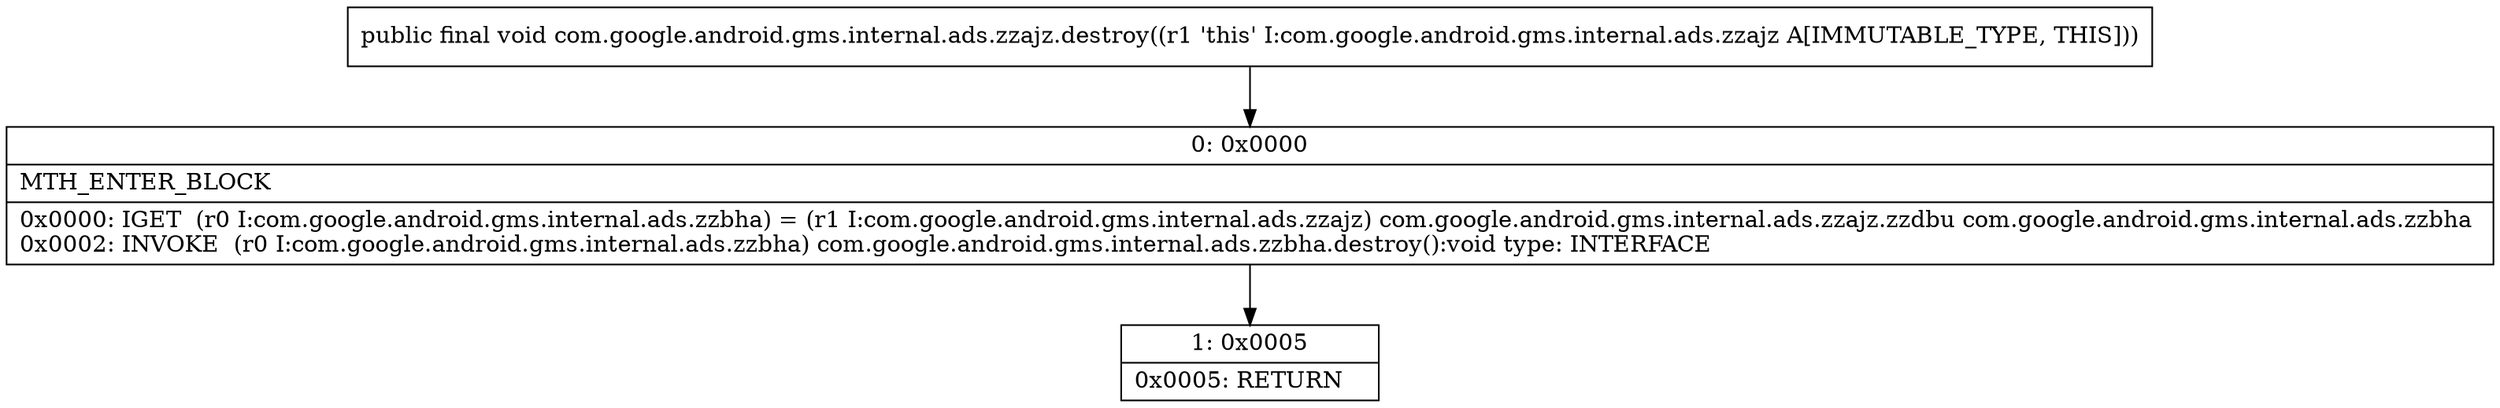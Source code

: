 digraph "CFG forcom.google.android.gms.internal.ads.zzajz.destroy()V" {
Node_0 [shape=record,label="{0\:\ 0x0000|MTH_ENTER_BLOCK\l|0x0000: IGET  (r0 I:com.google.android.gms.internal.ads.zzbha) = (r1 I:com.google.android.gms.internal.ads.zzajz) com.google.android.gms.internal.ads.zzajz.zzdbu com.google.android.gms.internal.ads.zzbha \l0x0002: INVOKE  (r0 I:com.google.android.gms.internal.ads.zzbha) com.google.android.gms.internal.ads.zzbha.destroy():void type: INTERFACE \l}"];
Node_1 [shape=record,label="{1\:\ 0x0005|0x0005: RETURN   \l}"];
MethodNode[shape=record,label="{public final void com.google.android.gms.internal.ads.zzajz.destroy((r1 'this' I:com.google.android.gms.internal.ads.zzajz A[IMMUTABLE_TYPE, THIS])) }"];
MethodNode -> Node_0;
Node_0 -> Node_1;
}

